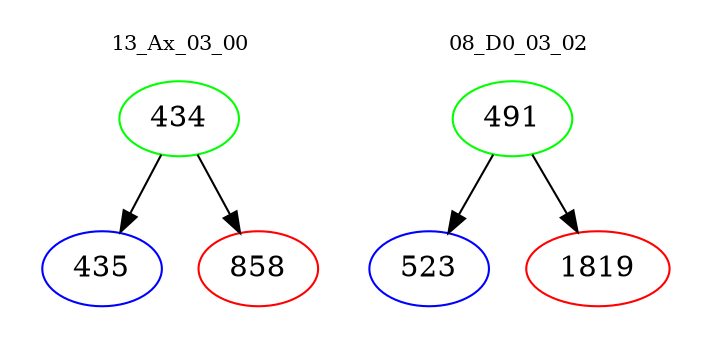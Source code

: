 digraph{
subgraph cluster_0 {
color = white
label = "13_Ax_03_00";
fontsize=10;
T0_434 [label="434", color="green"]
T0_434 -> T0_435 [color="black"]
T0_435 [label="435", color="blue"]
T0_434 -> T0_858 [color="black"]
T0_858 [label="858", color="red"]
}
subgraph cluster_1 {
color = white
label = "08_D0_03_02";
fontsize=10;
T1_491 [label="491", color="green"]
T1_491 -> T1_523 [color="black"]
T1_523 [label="523", color="blue"]
T1_491 -> T1_1819 [color="black"]
T1_1819 [label="1819", color="red"]
}
}
